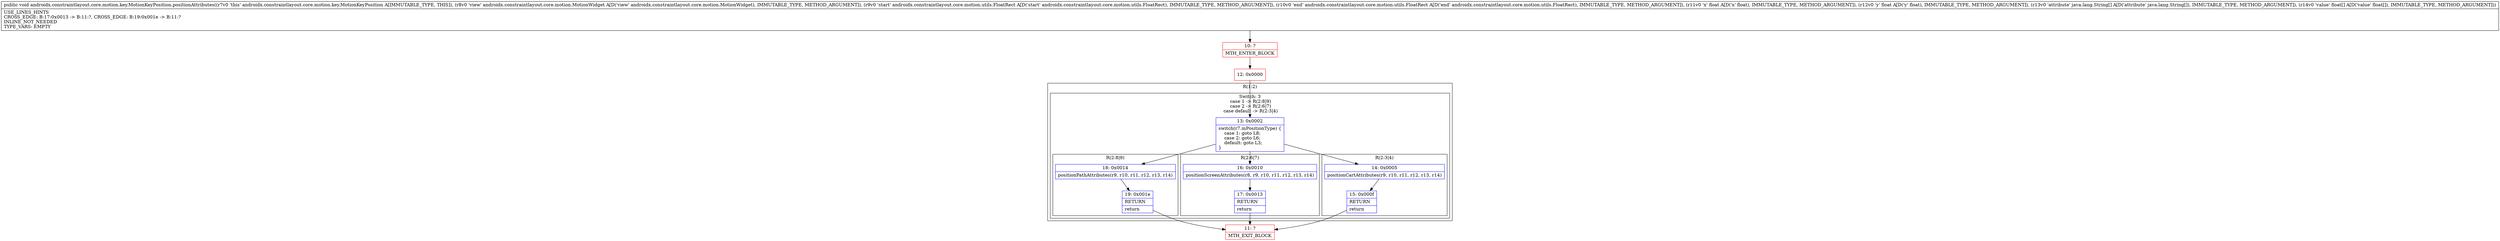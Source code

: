 digraph "CFG forandroidx.constraintlayout.core.motion.key.MotionKeyPosition.positionAttributes(Landroidx\/constraintlayout\/core\/motion\/MotionWidget;Landroidx\/constraintlayout\/core\/motion\/utils\/FloatRect;Landroidx\/constraintlayout\/core\/motion\/utils\/FloatRect;FF[Ljava\/lang\/String;[F)V" {
subgraph cluster_Region_1621142672 {
label = "R(1:2)";
node [shape=record,color=blue];
subgraph cluster_SwitchRegion_72551705 {
label = "Switch: 3
 case 1 -> R(2:8|9)
 case 2 -> R(2:6|7)
 case default -> R(2:3|4)";
node [shape=record,color=blue];
Node_13 [shape=record,label="{13\:\ 0x0002|switch(r7.mPositionType) \{\l    case 1: goto L8;\l    case 2: goto L6;\l    default: goto L3;\l\}\l}"];
subgraph cluster_Region_1289736654 {
label = "R(2:8|9)";
node [shape=record,color=blue];
Node_18 [shape=record,label="{18\:\ 0x0014|positionPathAttributes(r9, r10, r11, r12, r13, r14)\l}"];
Node_19 [shape=record,label="{19\:\ 0x001e|RETURN\l|return\l}"];
}
subgraph cluster_Region_780416162 {
label = "R(2:6|7)";
node [shape=record,color=blue];
Node_16 [shape=record,label="{16\:\ 0x0010|positionScreenAttributes(r8, r9, r10, r11, r12, r13, r14)\l}"];
Node_17 [shape=record,label="{17\:\ 0x0013|RETURN\l|return\l}"];
}
subgraph cluster_Region_1269156302 {
label = "R(2:3|4)";
node [shape=record,color=blue];
Node_14 [shape=record,label="{14\:\ 0x0005|positionCartAttributes(r9, r10, r11, r12, r13, r14)\l}"];
Node_15 [shape=record,label="{15\:\ 0x000f|RETURN\l|return\l}"];
}
}
}
Node_10 [shape=record,color=red,label="{10\:\ ?|MTH_ENTER_BLOCK\l}"];
Node_12 [shape=record,color=red,label="{12\:\ 0x0000}"];
Node_11 [shape=record,color=red,label="{11\:\ ?|MTH_EXIT_BLOCK\l}"];
MethodNode[shape=record,label="{public void androidx.constraintlayout.core.motion.key.MotionKeyPosition.positionAttributes((r7v0 'this' androidx.constraintlayout.core.motion.key.MotionKeyPosition A[IMMUTABLE_TYPE, THIS]), (r8v0 'view' androidx.constraintlayout.core.motion.MotionWidget A[D('view' androidx.constraintlayout.core.motion.MotionWidget), IMMUTABLE_TYPE, METHOD_ARGUMENT]), (r9v0 'start' androidx.constraintlayout.core.motion.utils.FloatRect A[D('start' androidx.constraintlayout.core.motion.utils.FloatRect), IMMUTABLE_TYPE, METHOD_ARGUMENT]), (r10v0 'end' androidx.constraintlayout.core.motion.utils.FloatRect A[D('end' androidx.constraintlayout.core.motion.utils.FloatRect), IMMUTABLE_TYPE, METHOD_ARGUMENT]), (r11v0 'x' float A[D('x' float), IMMUTABLE_TYPE, METHOD_ARGUMENT]), (r12v0 'y' float A[D('y' float), IMMUTABLE_TYPE, METHOD_ARGUMENT]), (r13v0 'attribute' java.lang.String[] A[D('attribute' java.lang.String[]), IMMUTABLE_TYPE, METHOD_ARGUMENT]), (r14v0 'value' float[] A[D('value' float[]), IMMUTABLE_TYPE, METHOD_ARGUMENT]))  | USE_LINES_HINTS\lCROSS_EDGE: B:17:0x0013 \-\> B:11:?, CROSS_EDGE: B:19:0x001e \-\> B:11:?\lINLINE_NOT_NEEDED\lTYPE_VARS: EMPTY\l}"];
MethodNode -> Node_10;Node_13 -> Node_14;
Node_13 -> Node_16;
Node_13 -> Node_18;
Node_18 -> Node_19;
Node_19 -> Node_11;
Node_16 -> Node_17;
Node_17 -> Node_11;
Node_14 -> Node_15;
Node_15 -> Node_11;
Node_10 -> Node_12;
Node_12 -> Node_13;
}

